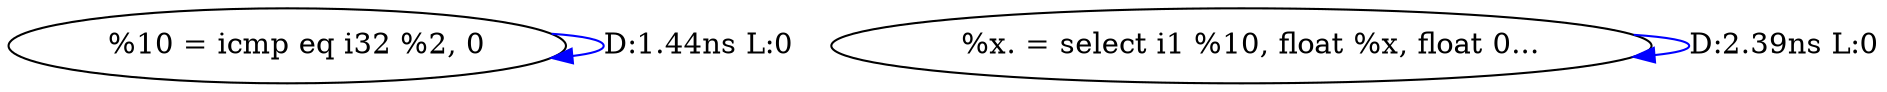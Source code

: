 digraph {
Node0x35b8130[label="  %10 = icmp eq i32 %2, 0"];
Node0x35b8130 -> Node0x35b8130[label="D:1.44ns L:0",color=blue];
Node0x35b8210[label="  %x. = select i1 %10, float %x, float 0..."];
Node0x35b8210 -> Node0x35b8210[label="D:2.39ns L:0",color=blue];
}
